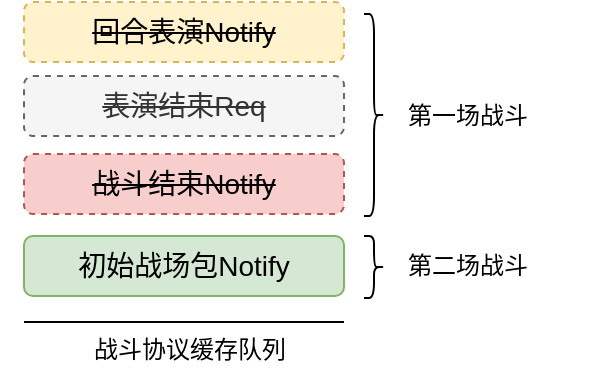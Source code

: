 <mxfile version="12.2.2" type="github" pages="1">
  <diagram id="-4tFkpQDlDnXBzuQYAsi" name="第 1 页">
    <mxGraphModel dx="1172" dy="733" grid="1" gridSize="10" guides="1" tooltips="1" connect="1" arrows="1" fold="1" page="1" pageScale="1" pageWidth="827" pageHeight="1169" math="0" shadow="0">
      <root>
        <mxCell id="0"/>
        <mxCell id="1" parent="0"/>
        <mxCell id="UACY_YBoD5p6x50DViB_-11" value="&lt;span style=&quot;font-size: 14px&quot;&gt;&lt;strike&gt;回合表演Notify&lt;/strike&gt;&lt;/span&gt;" style="rounded=1;whiteSpace=wrap;html=1;fillColor=#fff2cc;strokeColor=#d6b656;dashed=1;" vertex="1" parent="1">
          <mxGeometry x="50" y="500" width="160" height="30" as="geometry"/>
        </mxCell>
        <mxCell id="UACY_YBoD5p6x50DViB_-12" value="&lt;span style=&quot;font-size: 14px&quot;&gt;&lt;strike&gt;战斗结束Notify&lt;/strike&gt;&lt;/span&gt;" style="rounded=1;whiteSpace=wrap;html=1;fillColor=#f8cecc;strokeColor=#b85450;dashed=1;" vertex="1" parent="1">
          <mxGeometry x="50" y="576" width="160" height="30" as="geometry"/>
        </mxCell>
        <mxCell id="UACY_YBoD5p6x50DViB_-13" value="" style="shape=curlyBracket;whiteSpace=wrap;html=1;rounded=1;rotation=180;" vertex="1" parent="1">
          <mxGeometry x="220" y="506" width="10" height="101" as="geometry"/>
        </mxCell>
        <mxCell id="UACY_YBoD5p6x50DViB_-14" value="第一场战斗" style="text;html=1;strokeColor=none;fillColor=none;align=left;verticalAlign=middle;whiteSpace=wrap;rounded=0;" vertex="1" parent="1">
          <mxGeometry x="240" y="546.5" width="100" height="20" as="geometry"/>
        </mxCell>
        <mxCell id="UACY_YBoD5p6x50DViB_-15" value="&lt;span style=&quot;font-size: 14px&quot;&gt;&lt;strike&gt;表演结束Req&lt;/strike&gt;&lt;/span&gt;" style="rounded=1;whiteSpace=wrap;html=1;fillColor=#f5f5f5;strokeColor=#666666;fontColor=#333333;shadow=0;comic=0;glass=0;dashed=1;" vertex="1" parent="1">
          <mxGeometry x="50" y="537" width="160" height="30" as="geometry"/>
        </mxCell>
        <mxCell id="UACY_YBoD5p6x50DViB_-16" value="&lt;font style=&quot;font-size: 14px&quot;&gt;初始战场包Notify&lt;/font&gt;" style="rounded=1;whiteSpace=wrap;html=1;fillColor=#d5e8d4;strokeColor=#82b366;" vertex="1" parent="1">
          <mxGeometry x="50" y="617" width="160" height="30" as="geometry"/>
        </mxCell>
        <mxCell id="UACY_YBoD5p6x50DViB_-17" value="" style="shape=curlyBracket;whiteSpace=wrap;html=1;rounded=1;rotation=180;" vertex="1" parent="1">
          <mxGeometry x="220" y="617" width="10" height="31" as="geometry"/>
        </mxCell>
        <mxCell id="UACY_YBoD5p6x50DViB_-18" value="第二场战斗" style="text;html=1;strokeColor=none;fillColor=none;align=left;verticalAlign=middle;whiteSpace=wrap;rounded=0;" vertex="1" parent="1">
          <mxGeometry x="240" y="622" width="100" height="20" as="geometry"/>
        </mxCell>
        <mxCell id="UACY_YBoD5p6x50DViB_-19" value="战斗协议缓存队列" style="text;html=1;strokeColor=none;fillColor=none;align=center;verticalAlign=middle;whiteSpace=wrap;rounded=0;" vertex="1" parent="1">
          <mxGeometry x="38" y="664" width="190" height="20" as="geometry"/>
        </mxCell>
        <mxCell id="UACY_YBoD5p6x50DViB_-20" value="" style="endArrow=none;html=1;" edge="1" parent="1">
          <mxGeometry width="50" height="50" relative="1" as="geometry">
            <mxPoint x="50" y="660" as="sourcePoint"/>
            <mxPoint x="210" y="660" as="targetPoint"/>
          </mxGeometry>
        </mxCell>
      </root>
    </mxGraphModel>
  </diagram>
</mxfile>
